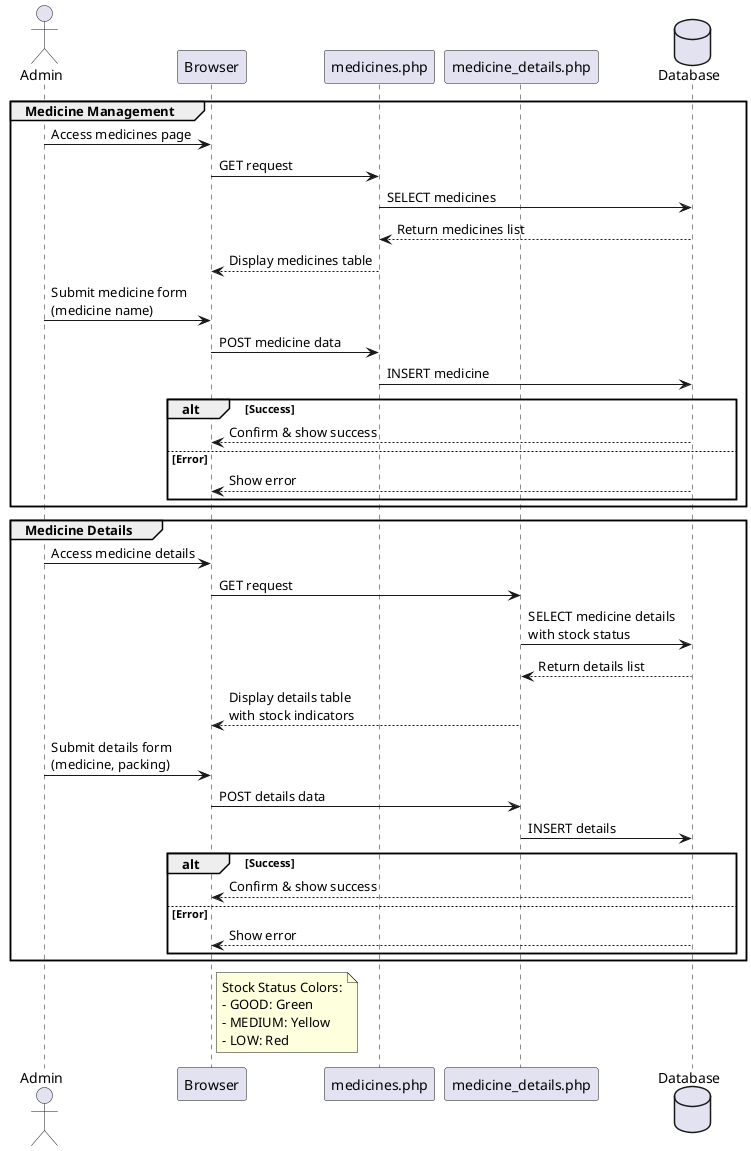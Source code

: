 @startuml Medicine Management System

actor Admin
participant Browser
participant "medicines.php" as MedPHP
participant "medicine_details.php" as DetailPHP
database Database

' Medicine Management
group Medicine Management
    ' View Medicines
    Admin -> Browser: Access medicines page
    Browser -> MedPHP: GET request
    MedPHP -> Database: SELECT medicines
    Database --> MedPHP: Return medicines list
    MedPHP --> Browser: Display medicines table

    ' Add Medicine
    Admin -> Browser: Submit medicine form\n(medicine name)
    Browser -> MedPHP: POST medicine data
    MedPHP -> Database: INSERT medicine
    alt Success
        Database --> Browser: Confirm & show success
    else Error
        Database --> Browser: Show error
    end
end

' Medicine Details Management
group Medicine Details
    ' View Details
    Admin -> Browser: Access medicine details
    Browser -> DetailPHP: GET request
    DetailPHP -> Database: SELECT medicine details\nwith stock status
    Database --> DetailPHP: Return details list
    DetailPHP --> Browser: Display details table\nwith stock indicators

    ' Add Medicine Details
    Admin -> Browser: Submit details form\n(medicine, packing)
    Browser -> DetailPHP: POST details data
    DetailPHP -> Database: INSERT details
    alt Success
        Database --> Browser: Confirm & show success
    else Error
        Database --> Browser: Show error
    end
end

note right of Browser
  Stock Status Colors:
  - GOOD: Green
  - MEDIUM: Yellow
  - LOW: Red
end note

@enduml 